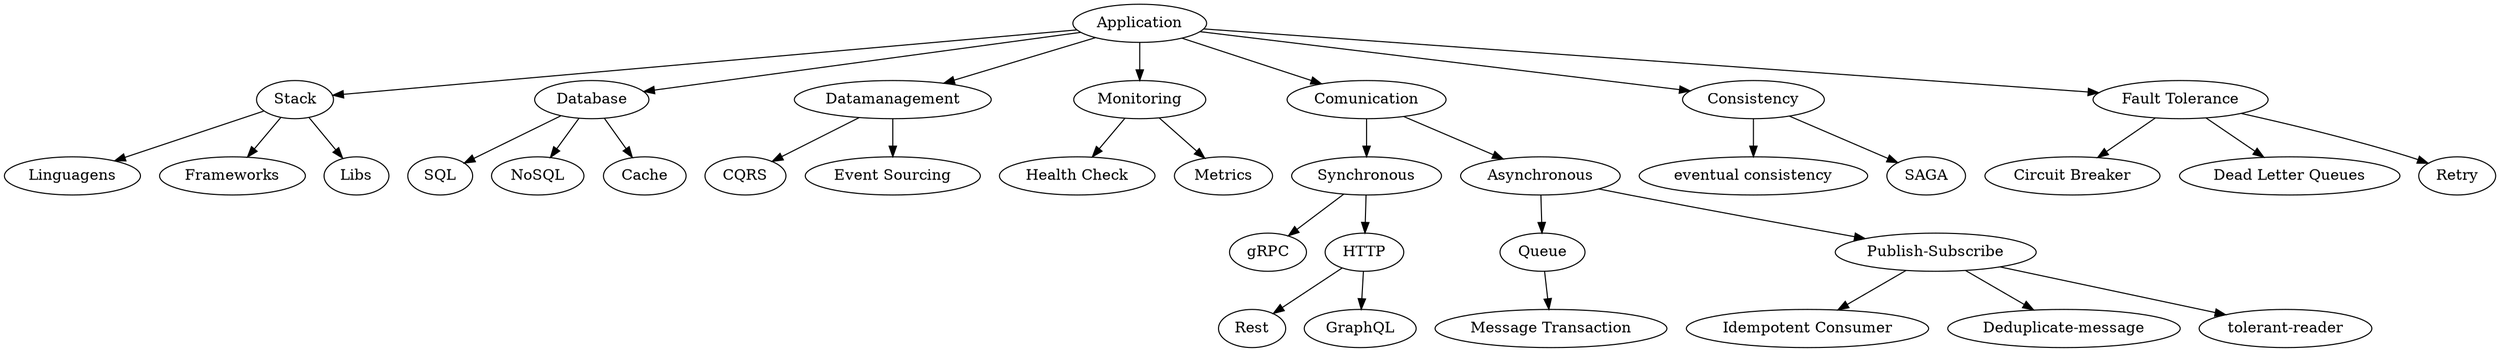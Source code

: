 // Microservices Application Roadmap
digraph {
	application [label=Application]
	application -> stack
	application -> db
	application -> "data-management"
	application -> monitoring
	application -> comunication
	application -> consistency
	stack [label=Stack]
	linguagens [label=Linguagens]
	framework [label=Frameworks]
	lib [label=Libs]
	stack -> linguagens
	stack -> framework
	stack -> lib
	db [label=Database]
	sql [label=SQL]
	nosql [label=NoSQL]
	cache [label=Cache]
	db -> sql
	db -> nosql
	db -> cache
	"data-management" [label=Datamanagement]
	cqrs [label=CQRS]
	"event-sourcing" [label="Event Sourcing"]
	"data-management" -> cqrs
	"data-management" -> "event-sourcing"
	monitoring [label=Monitoring]
	"health-check" [label="Health Check"]
	"app-metrics" [label=Metrics]
	monitoring -> "health-check"
	monitoring -> "app-metrics"
	comunication [label=Comunication]
	synchronous [label=Synchronous]
	asynchronous [label=Asynchronous]
	comunication -> synchronous
	comunication -> asynchronous
	grpc [label=gRPC]
	http [label=HTTP]
	synchronous -> http
	synchronous -> grpc
	rest [label=Rest]
	graphql [label=GraphQL]
	http -> rest
	http -> graphql
	queue [label=Queue]
	"pub-sub" [label="Publish-Subscribe"]
	asynchronous -> queue
	asynchronous -> "pub-sub"
	"queue-transaction" [label="Message Transaction"]
	queue -> "queue-transaction"
	idempotent [label="Idempotent Consumer"]
	deduplicate [label="Deduplicate-message"]
	"tolerant-reader" [label="tolerant-reader"]
	"pub-sub" -> idempotent
	"pub-sub" -> deduplicate
	"pub-sub" -> "tolerant-reader"
	application -> "fault-tolerance"
	"fault-tolerance" [label="Fault Tolerance"]
	"app-circuit-breaker" [label="Circuit Breaker"]
	dlq [label="Dead Letter Queues"]
	retry [label=Retry]
	consistency [label=Consistency]
	"eventual-consistency" [label="eventual consistency"]
	saga [label=SAGA]
	consistency -> "eventual-consistency"
	consistency -> saga
	"fault-tolerance" -> "app-circuit-breaker"
	"fault-tolerance" -> dlq
	"fault-tolerance" -> retry
}
